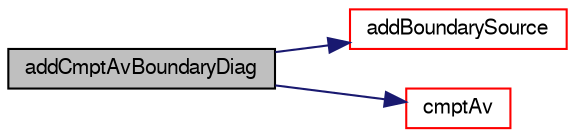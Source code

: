 digraph "addCmptAvBoundaryDiag"
{
  bgcolor="transparent";
  edge [fontname="FreeSans",fontsize="10",labelfontname="FreeSans",labelfontsize="10"];
  node [fontname="FreeSans",fontsize="10",shape=record];
  rankdir="LR";
  Node582 [label="addCmptAvBoundaryDiag",height=0.2,width=0.4,color="black", fillcolor="grey75", style="filled", fontcolor="black"];
  Node582 -> Node583 [color="midnightblue",fontsize="10",style="solid",fontname="FreeSans"];
  Node583 [label="addBoundarySource",height=0.2,width=0.4,color="red",URL="$a22358.html#a8c23a6a80a98b5d14c02c08e38989bc2"];
  Node582 -> Node928 [color="midnightblue",fontsize="10",style="solid",fontname="FreeSans"];
  Node928 [label="cmptAv",height=0.2,width=0.4,color="red",URL="$a12539.html#a4d0bb9d14bbdc0be66f290951a6eea10"];
}
